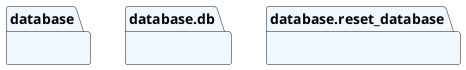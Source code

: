 @startuml packages
set namespaceSeparator none
package "database" as database #aliceblue {
}
package "database.db" as database.db #aliceblue {
}
package "database.reset_database" as database.reset_database #aliceblue {
}
@enduml
